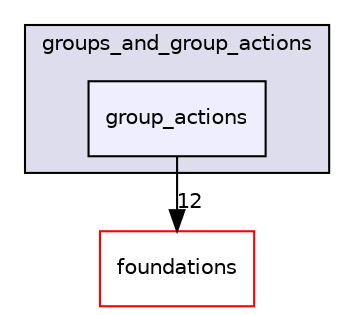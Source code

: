 digraph "src/lib/groups_and_group_actions/group_actions" {
  compound=true
  node [ fontsize="10", fontname="Helvetica"];
  edge [ labelfontsize="10", labelfontname="Helvetica"];
  subgraph clusterdir_bd81d8b98708084983c5186f94beb61b {
    graph [ bgcolor="#ddddee", pencolor="black", label="groups_and_group_actions" fontname="Helvetica", fontsize="10", URL="dir_bd81d8b98708084983c5186f94beb61b.html"]
  dir_4eb380c45082cfa2c8edbb9c53a17985 [shape=box, label="group_actions", style="filled", fillcolor="#eeeeff", pencolor="black", URL="dir_4eb380c45082cfa2c8edbb9c53a17985.html"];
  }
  dir_22aca35e3ec12f68aff9c7ff7652d11f [shape=box label="foundations" fillcolor="white" style="filled" color="red" URL="dir_22aca35e3ec12f68aff9c7ff7652d11f.html"];
  dir_4eb380c45082cfa2c8edbb9c53a17985->dir_22aca35e3ec12f68aff9c7ff7652d11f [headlabel="12", labeldistance=1.5 headhref="dir_000037_000008.html"];
}
